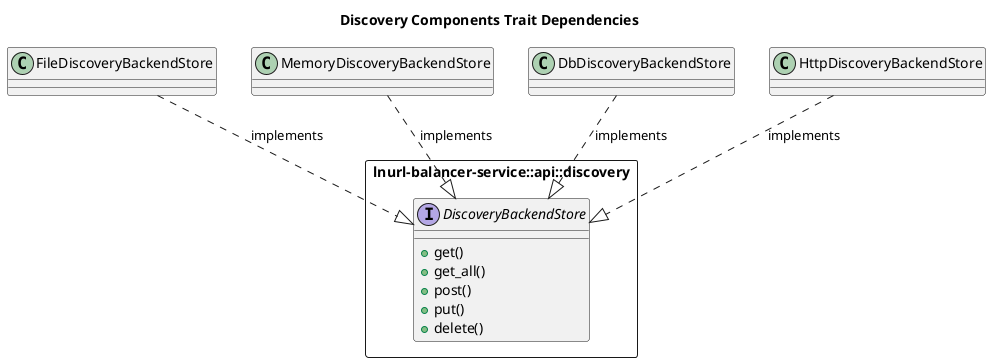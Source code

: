 @startuml
title Discovery Components Trait Dependencies

class FileDiscoveryBackendStore

class MemoryDiscoveryBackendStore

class DbDiscoveryBackendStore

class HttpDiscoveryBackendStore

package "lnurl-balancer-service::api::discovery" <<Rectangle>> {
  interface DiscoveryBackendStore {
    +get()
    +get_all()
    +post()
    +put()
    +delete()
  }
}

' Implementations
FileDiscoveryBackendStore ..|> DiscoveryBackendStore : implements
MemoryDiscoveryBackendStore ..|> DiscoveryBackendStore : implements
DbDiscoveryBackendStore ..|> DiscoveryBackendStore : implements
HttpDiscoveryBackendStore ..|> DiscoveryBackendStore : implements

@enduml